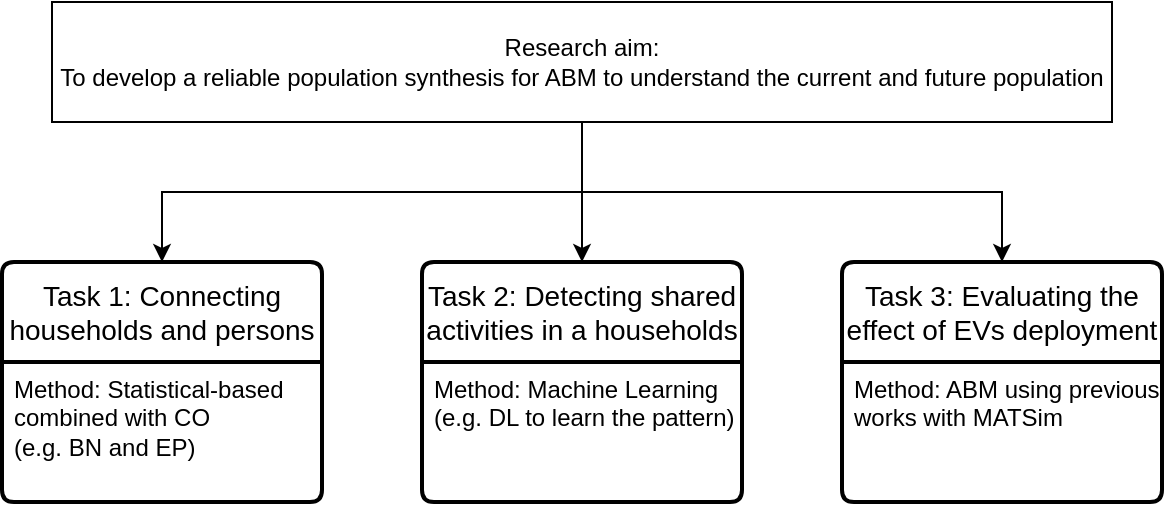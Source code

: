 <mxfile version="21.0.2" type="github">
  <diagram name="Page-1" id="MM2R8qyrStGVsI6Oqeew">
    <mxGraphModel dx="678" dy="415" grid="1" gridSize="10" guides="1" tooltips="1" connect="1" arrows="1" fold="1" page="1" pageScale="1" pageWidth="827" pageHeight="1169" math="0" shadow="0">
      <root>
        <mxCell id="0" />
        <mxCell id="1" parent="0" />
        <mxCell id="1y8b1ZVUHF6cR52BnwD--20" style="edgeStyle=orthogonalEdgeStyle;rounded=0;orthogonalLoop=1;jettySize=auto;html=1;entryX=0.5;entryY=0;entryDx=0;entryDy=0;" edge="1" parent="1" source="1y8b1ZVUHF6cR52BnwD--1" target="1y8b1ZVUHF6cR52BnwD--10">
          <mxGeometry relative="1" as="geometry" />
        </mxCell>
        <mxCell id="1y8b1ZVUHF6cR52BnwD--21" style="edgeStyle=orthogonalEdgeStyle;rounded=0;orthogonalLoop=1;jettySize=auto;html=1;entryX=0.5;entryY=0;entryDx=0;entryDy=0;" edge="1" parent="1" source="1y8b1ZVUHF6cR52BnwD--1" target="1y8b1ZVUHF6cR52BnwD--12">
          <mxGeometry relative="1" as="geometry" />
        </mxCell>
        <mxCell id="1y8b1ZVUHF6cR52BnwD--22" style="edgeStyle=orthogonalEdgeStyle;rounded=0;orthogonalLoop=1;jettySize=auto;html=1;entryX=0.5;entryY=0;entryDx=0;entryDy=0;" edge="1" parent="1" source="1y8b1ZVUHF6cR52BnwD--1" target="1y8b1ZVUHF6cR52BnwD--15">
          <mxGeometry relative="1" as="geometry" />
        </mxCell>
        <mxCell id="1y8b1ZVUHF6cR52BnwD--1" value="Research aim:&lt;br&gt;To develop a reliable population synthesis for ABM to understand the current and future population" style="rounded=0;whiteSpace=wrap;html=1;" vertex="1" parent="1">
          <mxGeometry x="125" y="150" width="530" height="60" as="geometry" />
        </mxCell>
        <mxCell id="1y8b1ZVUHF6cR52BnwD--10" value="Task 1: Connecting households and persons" style="swimlane;childLayout=stackLayout;horizontal=1;startSize=50;horizontalStack=0;rounded=1;fontSize=14;fontStyle=0;strokeWidth=2;resizeParent=0;resizeLast=1;shadow=0;dashed=0;align=center;arcSize=4;whiteSpace=wrap;html=1;" vertex="1" parent="1">
          <mxGeometry x="100" y="280" width="160" height="120" as="geometry" />
        </mxCell>
        <mxCell id="1y8b1ZVUHF6cR52BnwD--11" value="Method: Statistical-based&amp;nbsp;&lt;br&gt;combined with CO&amp;nbsp;&lt;br&gt;(e.g. BN and EP)" style="align=left;strokeColor=none;fillColor=none;spacingLeft=4;fontSize=12;verticalAlign=top;resizable=0;rotatable=0;part=1;html=1;" vertex="1" parent="1y8b1ZVUHF6cR52BnwD--10">
          <mxGeometry y="50" width="160" height="70" as="geometry" />
        </mxCell>
        <mxCell id="1y8b1ZVUHF6cR52BnwD--12" value="Task 2: Detecting shared activities in a households" style="swimlane;childLayout=stackLayout;horizontal=1;startSize=50;horizontalStack=0;rounded=1;fontSize=14;fontStyle=0;strokeWidth=2;resizeParent=0;resizeLast=1;shadow=0;dashed=0;align=center;arcSize=4;whiteSpace=wrap;html=1;" vertex="1" parent="1">
          <mxGeometry x="310" y="280" width="160" height="120" as="geometry" />
        </mxCell>
        <mxCell id="1y8b1ZVUHF6cR52BnwD--13" value="Method: Machine Learning&lt;br&gt;(e.g. DL to learn the pattern)" style="align=left;strokeColor=none;fillColor=none;spacingLeft=4;fontSize=12;verticalAlign=top;resizable=0;rotatable=0;part=1;html=1;" vertex="1" parent="1y8b1ZVUHF6cR52BnwD--12">
          <mxGeometry y="50" width="160" height="70" as="geometry" />
        </mxCell>
        <mxCell id="1y8b1ZVUHF6cR52BnwD--15" value="Task 3: Evaluating the effect of EVs deployment" style="swimlane;childLayout=stackLayout;horizontal=1;startSize=50;horizontalStack=0;rounded=1;fontSize=14;fontStyle=0;strokeWidth=2;resizeParent=0;resizeLast=1;shadow=0;dashed=0;align=center;arcSize=4;whiteSpace=wrap;html=1;" vertex="1" parent="1">
          <mxGeometry x="520" y="280" width="160" height="120" as="geometry" />
        </mxCell>
        <mxCell id="1y8b1ZVUHF6cR52BnwD--16" value="Method: ABM using previous&lt;br&gt;works with MATSim&amp;nbsp;&amp;nbsp;" style="align=left;strokeColor=none;fillColor=none;spacingLeft=4;fontSize=12;verticalAlign=top;resizable=0;rotatable=0;part=1;html=1;" vertex="1" parent="1y8b1ZVUHF6cR52BnwD--15">
          <mxGeometry y="50" width="160" height="70" as="geometry" />
        </mxCell>
      </root>
    </mxGraphModel>
  </diagram>
</mxfile>
